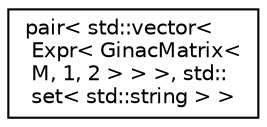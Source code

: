 digraph "Graphical Class Hierarchy"
{
 // LATEX_PDF_SIZE
  edge [fontname="Helvetica",fontsize="10",labelfontname="Helvetica",labelfontsize="10"];
  node [fontname="Helvetica",fontsize="10",shape=record];
  rankdir="LR";
  Node0 [label="pair\< std::vector\<\l Expr\< GinacMatrix\<\l M, 1, 2 \> \> \>, std::\lset\< std::string \> \>",height=0.2,width=0.4,color="black", fillcolor="white", style="filled",URL="$classstd_1_1pair_3_01std_1_1vector_3_01Expr_3_01GinacMatrix_3_01M_00_011_00_012_01_4_01_4_01_4_007ea7d0ae691ae0ec6c617773b5a3241.html",tooltip=" "];
}
